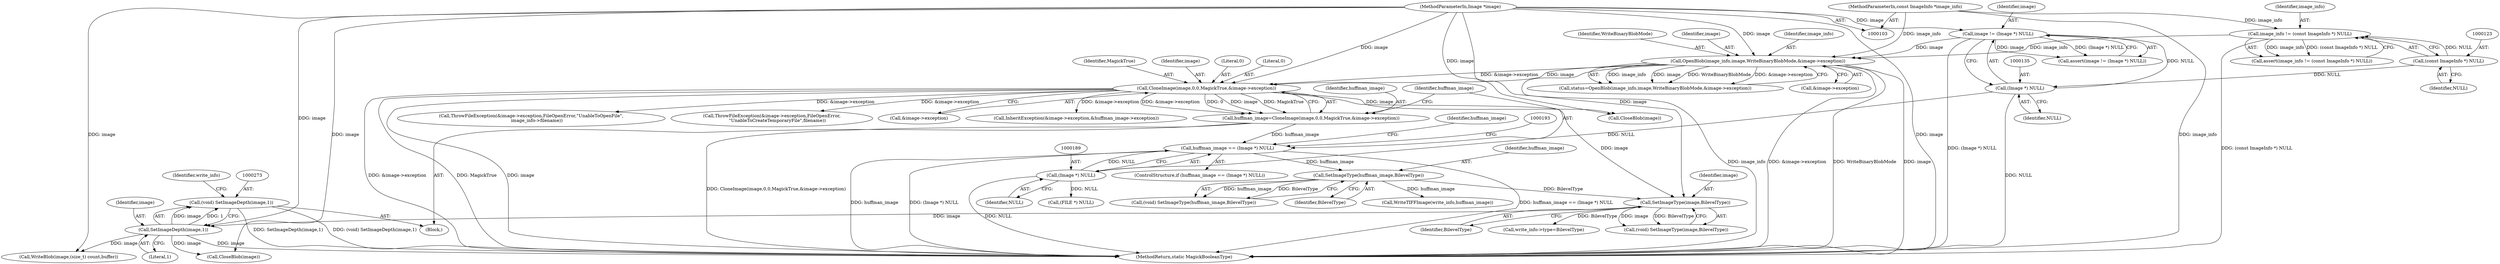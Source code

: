 digraph "1_ImageMagick_10b3823a7619ed22d42764733eb052c4159bc8c1_3@del" {
"1000272" [label="(Call,(void) SetImageDepth(image,1))"];
"1000274" [label="(Call,SetImageDepth(image,1))"];
"1000269" [label="(Call,SetImageType(image,BilevelType))"];
"1000176" [label="(Call,CloneImage(image,0,0,MagickTrue,&image->exception))"];
"1000160" [label="(Call,OpenBlob(image_info,image,WriteBinaryBlobMode,&image->exception))"];
"1000120" [label="(Call,image_info != (const ImageInfo *) NULL)"];
"1000104" [label="(MethodParameterIn,const ImageInfo *image_info)"];
"1000122" [label="(Call,(const ImageInfo *) NULL)"];
"1000132" [label="(Call,image != (Image *) NULL)"];
"1000105" [label="(MethodParameterIn,Image *image)"];
"1000134" [label="(Call,(Image *) NULL)"];
"1000255" [label="(Call,SetImageType(huffman_image,BilevelType))"];
"1000186" [label="(Call,huffman_image == (Image *) NULL)"];
"1000174" [label="(Call,huffman_image=CloneImage(image,0,0,MagickTrue,&image->exception))"];
"1000188" [label="(Call,(Image *) NULL)"];
"1000187" [label="(Identifier,huffman_image)"];
"1000311" [label="(Call,InheritException(&image->exception,&huffman_image->exception))"];
"1000185" [label="(ControlStructure,if (huffman_image == (Image *) NULL))"];
"1000523" [label="(MethodReturn,static MagickBooleanType)"];
"1000275" [label="(Identifier,image)"];
"1000131" [label="(Call,assert(image != (Image *) NULL))"];
"1000190" [label="(Identifier,NULL)"];
"1000176" [label="(Call,CloneImage(image,0,0,MagickTrue,&image->exception))"];
"1000272" [label="(Call,(void) SetImageDepth(image,1))"];
"1000276" [label="(Literal,1)"];
"1000163" [label="(Identifier,WriteBinaryBlobMode)"];
"1000270" [label="(Identifier,image)"];
"1000120" [label="(Call,image_info != (const ImageInfo *) NULL)"];
"1000253" [label="(Call,(void) SetImageType(huffman_image,BilevelType))"];
"1000121" [label="(Identifier,image_info)"];
"1000162" [label="(Identifier,image)"];
"1000132" [label="(Call,image != (Image *) NULL)"];
"1000106" [label="(Block,)"];
"1000205" [label="(Call,(FILE *) NULL)"];
"1000274" [label="(Call,SetImageDepth(image,1))"];
"1000175" [label="(Identifier,huffman_image)"];
"1000181" [label="(Call,&image->exception)"];
"1000119" [label="(Call,assert(image_info != (const ImageInfo *) NULL))"];
"1000160" [label="(Call,OpenBlob(image_info,image,WriteBinaryBlobMode,&image->exception))"];
"1000124" [label="(Identifier,NULL)"];
"1000519" [label="(Call,CloseBlob(image))"];
"1000487" [label="(Call,WriteBlob(image,(size_t) count,buffer))"];
"1000164" [label="(Call,&image->exception)"];
"1000122" [label="(Call,(const ImageInfo *) NULL)"];
"1000134" [label="(Call,(Image *) NULL)"];
"1000136" [label="(Identifier,NULL)"];
"1000161" [label="(Identifier,image_info)"];
"1000200" [label="(Identifier,huffman_image)"];
"1000188" [label="(Call,(Image *) NULL)"];
"1000295" [label="(Call,WriteTIFFImage(write_info,huffman_image))"];
"1000186" [label="(Call,huffman_image == (Image *) NULL)"];
"1000180" [label="(Identifier,MagickTrue)"];
"1000269" [label="(Call,SetImageType(image,BilevelType))"];
"1000194" [label="(Call,CloseBlob(image))"];
"1000271" [label="(Identifier,BilevelType)"];
"1000133" [label="(Identifier,image)"];
"1000105" [label="(MethodParameterIn,Image *image)"];
"1000104" [label="(MethodParameterIn,const ImageInfo *image_info)"];
"1000256" [label="(Identifier,huffman_image)"];
"1000255" [label="(Call,SetImageType(huffman_image,BilevelType))"];
"1000282" [label="(Call,write_info->type=BilevelType)"];
"1000177" [label="(Identifier,image)"];
"1000358" [label="(Call,ThrowFileException(&image->exception,FileOpenError,\"UnableToOpenFile\",\n        image_info->filename))"];
"1000179" [label="(Literal,0)"];
"1000267" [label="(Call,(void) SetImageType(image,BilevelType))"];
"1000257" [label="(Identifier,BilevelType)"];
"1000174" [label="(Call,huffman_image=CloneImage(image,0,0,MagickTrue,&image->exception))"];
"1000158" [label="(Call,status=OpenBlob(image_info,image,WriteBinaryBlobMode,&image->exception))"];
"1000279" [label="(Identifier,write_info)"];
"1000178" [label="(Literal,0)"];
"1000234" [label="(Call,ThrowFileException(&image->exception,FileOpenError,\n        \"UnableToCreateTemporaryFile\",filename))"];
"1000272" -> "1000106"  [label="AST: "];
"1000272" -> "1000274"  [label="CFG: "];
"1000273" -> "1000272"  [label="AST: "];
"1000274" -> "1000272"  [label="AST: "];
"1000279" -> "1000272"  [label="CFG: "];
"1000272" -> "1000523"  [label="DDG: SetImageDepth(image,1)"];
"1000272" -> "1000523"  [label="DDG: (void) SetImageDepth(image,1)"];
"1000274" -> "1000272"  [label="DDG: image"];
"1000274" -> "1000272"  [label="DDG: 1"];
"1000274" -> "1000276"  [label="CFG: "];
"1000275" -> "1000274"  [label="AST: "];
"1000276" -> "1000274"  [label="AST: "];
"1000274" -> "1000523"  [label="DDG: image"];
"1000269" -> "1000274"  [label="DDG: image"];
"1000105" -> "1000274"  [label="DDG: image"];
"1000274" -> "1000487"  [label="DDG: image"];
"1000274" -> "1000519"  [label="DDG: image"];
"1000269" -> "1000267"  [label="AST: "];
"1000269" -> "1000271"  [label="CFG: "];
"1000270" -> "1000269"  [label="AST: "];
"1000271" -> "1000269"  [label="AST: "];
"1000267" -> "1000269"  [label="CFG: "];
"1000269" -> "1000267"  [label="DDG: image"];
"1000269" -> "1000267"  [label="DDG: BilevelType"];
"1000176" -> "1000269"  [label="DDG: image"];
"1000105" -> "1000269"  [label="DDG: image"];
"1000255" -> "1000269"  [label="DDG: BilevelType"];
"1000269" -> "1000282"  [label="DDG: BilevelType"];
"1000176" -> "1000174"  [label="AST: "];
"1000176" -> "1000181"  [label="CFG: "];
"1000177" -> "1000176"  [label="AST: "];
"1000178" -> "1000176"  [label="AST: "];
"1000179" -> "1000176"  [label="AST: "];
"1000180" -> "1000176"  [label="AST: "];
"1000181" -> "1000176"  [label="AST: "];
"1000174" -> "1000176"  [label="CFG: "];
"1000176" -> "1000523"  [label="DDG: &image->exception"];
"1000176" -> "1000523"  [label="DDG: MagickTrue"];
"1000176" -> "1000523"  [label="DDG: image"];
"1000176" -> "1000174"  [label="DDG: &image->exception"];
"1000176" -> "1000174"  [label="DDG: 0"];
"1000176" -> "1000174"  [label="DDG: image"];
"1000176" -> "1000174"  [label="DDG: MagickTrue"];
"1000160" -> "1000176"  [label="DDG: image"];
"1000160" -> "1000176"  [label="DDG: &image->exception"];
"1000105" -> "1000176"  [label="DDG: image"];
"1000176" -> "1000194"  [label="DDG: image"];
"1000176" -> "1000234"  [label="DDG: &image->exception"];
"1000176" -> "1000311"  [label="DDG: &image->exception"];
"1000176" -> "1000358"  [label="DDG: &image->exception"];
"1000160" -> "1000158"  [label="AST: "];
"1000160" -> "1000164"  [label="CFG: "];
"1000161" -> "1000160"  [label="AST: "];
"1000162" -> "1000160"  [label="AST: "];
"1000163" -> "1000160"  [label="AST: "];
"1000164" -> "1000160"  [label="AST: "];
"1000158" -> "1000160"  [label="CFG: "];
"1000160" -> "1000523"  [label="DDG: &image->exception"];
"1000160" -> "1000523"  [label="DDG: WriteBinaryBlobMode"];
"1000160" -> "1000523"  [label="DDG: image"];
"1000160" -> "1000523"  [label="DDG: image_info"];
"1000160" -> "1000158"  [label="DDG: image_info"];
"1000160" -> "1000158"  [label="DDG: image"];
"1000160" -> "1000158"  [label="DDG: WriteBinaryBlobMode"];
"1000160" -> "1000158"  [label="DDG: &image->exception"];
"1000120" -> "1000160"  [label="DDG: image_info"];
"1000104" -> "1000160"  [label="DDG: image_info"];
"1000132" -> "1000160"  [label="DDG: image"];
"1000105" -> "1000160"  [label="DDG: image"];
"1000120" -> "1000119"  [label="AST: "];
"1000120" -> "1000122"  [label="CFG: "];
"1000121" -> "1000120"  [label="AST: "];
"1000122" -> "1000120"  [label="AST: "];
"1000119" -> "1000120"  [label="CFG: "];
"1000120" -> "1000523"  [label="DDG: (const ImageInfo *) NULL"];
"1000120" -> "1000119"  [label="DDG: image_info"];
"1000120" -> "1000119"  [label="DDG: (const ImageInfo *) NULL"];
"1000104" -> "1000120"  [label="DDG: image_info"];
"1000122" -> "1000120"  [label="DDG: NULL"];
"1000104" -> "1000103"  [label="AST: "];
"1000104" -> "1000523"  [label="DDG: image_info"];
"1000122" -> "1000124"  [label="CFG: "];
"1000123" -> "1000122"  [label="AST: "];
"1000124" -> "1000122"  [label="AST: "];
"1000122" -> "1000134"  [label="DDG: NULL"];
"1000132" -> "1000131"  [label="AST: "];
"1000132" -> "1000134"  [label="CFG: "];
"1000133" -> "1000132"  [label="AST: "];
"1000134" -> "1000132"  [label="AST: "];
"1000131" -> "1000132"  [label="CFG: "];
"1000132" -> "1000523"  [label="DDG: (Image *) NULL"];
"1000132" -> "1000131"  [label="DDG: image"];
"1000132" -> "1000131"  [label="DDG: (Image *) NULL"];
"1000105" -> "1000132"  [label="DDG: image"];
"1000134" -> "1000132"  [label="DDG: NULL"];
"1000105" -> "1000103"  [label="AST: "];
"1000105" -> "1000523"  [label="DDG: image"];
"1000105" -> "1000194"  [label="DDG: image"];
"1000105" -> "1000487"  [label="DDG: image"];
"1000105" -> "1000519"  [label="DDG: image"];
"1000134" -> "1000136"  [label="CFG: "];
"1000135" -> "1000134"  [label="AST: "];
"1000136" -> "1000134"  [label="AST: "];
"1000134" -> "1000523"  [label="DDG: NULL"];
"1000134" -> "1000188"  [label="DDG: NULL"];
"1000255" -> "1000253"  [label="AST: "];
"1000255" -> "1000257"  [label="CFG: "];
"1000256" -> "1000255"  [label="AST: "];
"1000257" -> "1000255"  [label="AST: "];
"1000253" -> "1000255"  [label="CFG: "];
"1000255" -> "1000253"  [label="DDG: huffman_image"];
"1000255" -> "1000253"  [label="DDG: BilevelType"];
"1000186" -> "1000255"  [label="DDG: huffman_image"];
"1000255" -> "1000295"  [label="DDG: huffman_image"];
"1000186" -> "1000185"  [label="AST: "];
"1000186" -> "1000188"  [label="CFG: "];
"1000187" -> "1000186"  [label="AST: "];
"1000188" -> "1000186"  [label="AST: "];
"1000193" -> "1000186"  [label="CFG: "];
"1000200" -> "1000186"  [label="CFG: "];
"1000186" -> "1000523"  [label="DDG: (Image *) NULL"];
"1000186" -> "1000523"  [label="DDG: huffman_image == (Image *) NULL"];
"1000186" -> "1000523"  [label="DDG: huffman_image"];
"1000174" -> "1000186"  [label="DDG: huffman_image"];
"1000188" -> "1000186"  [label="DDG: NULL"];
"1000174" -> "1000106"  [label="AST: "];
"1000175" -> "1000174"  [label="AST: "];
"1000187" -> "1000174"  [label="CFG: "];
"1000174" -> "1000523"  [label="DDG: CloneImage(image,0,0,MagickTrue,&image->exception)"];
"1000188" -> "1000190"  [label="CFG: "];
"1000189" -> "1000188"  [label="AST: "];
"1000190" -> "1000188"  [label="AST: "];
"1000188" -> "1000523"  [label="DDG: NULL"];
"1000188" -> "1000205"  [label="DDG: NULL"];
}
